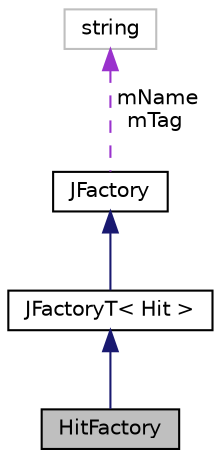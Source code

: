 digraph "HitFactory"
{
  edge [fontname="Helvetica",fontsize="10",labelfontname="Helvetica",labelfontsize="10"];
  node [fontname="Helvetica",fontsize="10",shape=record];
  Node1 [label="HitFactory",height=0.2,width=0.4,color="black", fillcolor="grey75", style="filled" fontcolor="black"];
  Node2 -> Node1 [dir="back",color="midnightblue",fontsize="10",style="solid",fontname="Helvetica"];
  Node2 [label="JFactoryT\< Hit \>",height=0.2,width=0.4,color="black", fillcolor="white", style="filled",URL="$class_j_factory_t.html"];
  Node3 -> Node2 [dir="back",color="midnightblue",fontsize="10",style="solid",fontname="Helvetica"];
  Node3 [label="JFactory",height=0.2,width=0.4,color="black", fillcolor="white", style="filled",URL="$class_j_factory.html"];
  Node4 -> Node3 [dir="back",color="darkorchid3",fontsize="10",style="dashed",label=" mName\nmTag" ,fontname="Helvetica"];
  Node4 [label="string",height=0.2,width=0.4,color="grey75", fillcolor="white", style="filled"];
}
